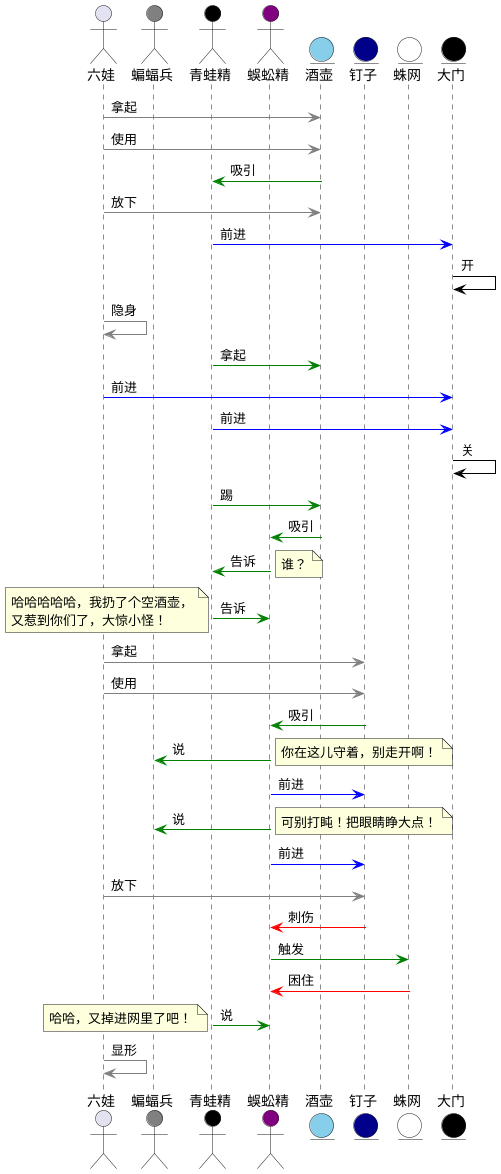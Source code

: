 ' https://www.bilibili.com/video/BV1zQ4y1d7dQ?p=3
' 2:50 ~ 3:46

@startuml
actor       六娃   as sixwa 
actor       蝙蝠兵   as bianfubing   #Gray
actor       青蛙精    as qingwajing  #Black 
actor       蜈蚣精    as wugongjing   #Purple 
entity      酒壶  as jiuhu #SkyBlue
entity      钉子  as dingzi #DarkBlue
entity      蛛网  as spiderweb #White
entity      大门  as damen #Black

sixwa -[#Grey]> jiuhu : 拿起

sixwa -[#Grey]> jiuhu : 使用

jiuhu -[#Green]> qingwajing : 吸引

sixwa -[#Grey]> jiuhu : 放下

qingwajing -[#Blue]> damen : 前进

damen -[#Black]> damen : 开 

sixwa -[#Grey]> sixwa : 隐身 

qingwajing -[#Green]> jiuhu : 拿起

sixwa -[#Blue]> damen : 前进

qingwajing -[#Blue]> damen : 前进

damen -[#Black]> damen : 关

qingwajing -[#Green]> jiuhu : 踢

jiuhu -[#Green]> wugongjing : 吸引

wugongjing -[#Green]> qingwajing : 告诉
note right
    谁？
end note

qingwajing -[#Green]> wugongjing : 告诉
note left
    哈哈哈哈哈，我扔了个空酒壶，
    又惹到你们了，大惊小怪！
end note

sixwa -[#Grey]> dingzi : 拿起

sixwa -[#Grey]> dingzi : 使用

dingzi -[#Green]> wugongjing : 吸引

wugongjing -[#Green]> bianfubing : 说
note right: 你在这儿守着，别走开啊！

wugongjing -[#Blue]> dingzi : 前进

wugongjing -[#Green]> bianfubing : 说
note right: 可别打盹！把眼睛睁大点！

wugongjing -[#Blue]> dingzi : 前进

sixwa -[#Grey]> dingzi : 放下

dingzi -[#Red]> wugongjing: 刺伤

wugongjing -[#Green]> spiderweb : 触发

spiderweb -[#Red]> wugongjing : 困住 

qingwajing -[#Green]> wugongjing : 说
note left: 哈哈，又掉进网里了吧！

sixwa -[#Grey]> sixwa : 显形

@enduml